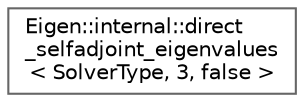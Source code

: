 digraph "Graphical Class Hierarchy"
{
 // LATEX_PDF_SIZE
  bgcolor="transparent";
  edge [fontname=Helvetica,fontsize=10,labelfontname=Helvetica,labelfontsize=10];
  node [fontname=Helvetica,fontsize=10,shape=box,height=0.2,width=0.4];
  rankdir="LR";
  Node0 [id="Node000000",label="Eigen::internal::direct\l_selfadjoint_eigenvalues\l\< SolverType, 3, false \>",height=0.2,width=0.4,color="grey40", fillcolor="white", style="filled",URL="$structEigen_1_1internal_1_1direct__selfadjoint__eigenvalues_3_01SolverType_00_013_00_01false_01_4.html",tooltip=" "];
}
